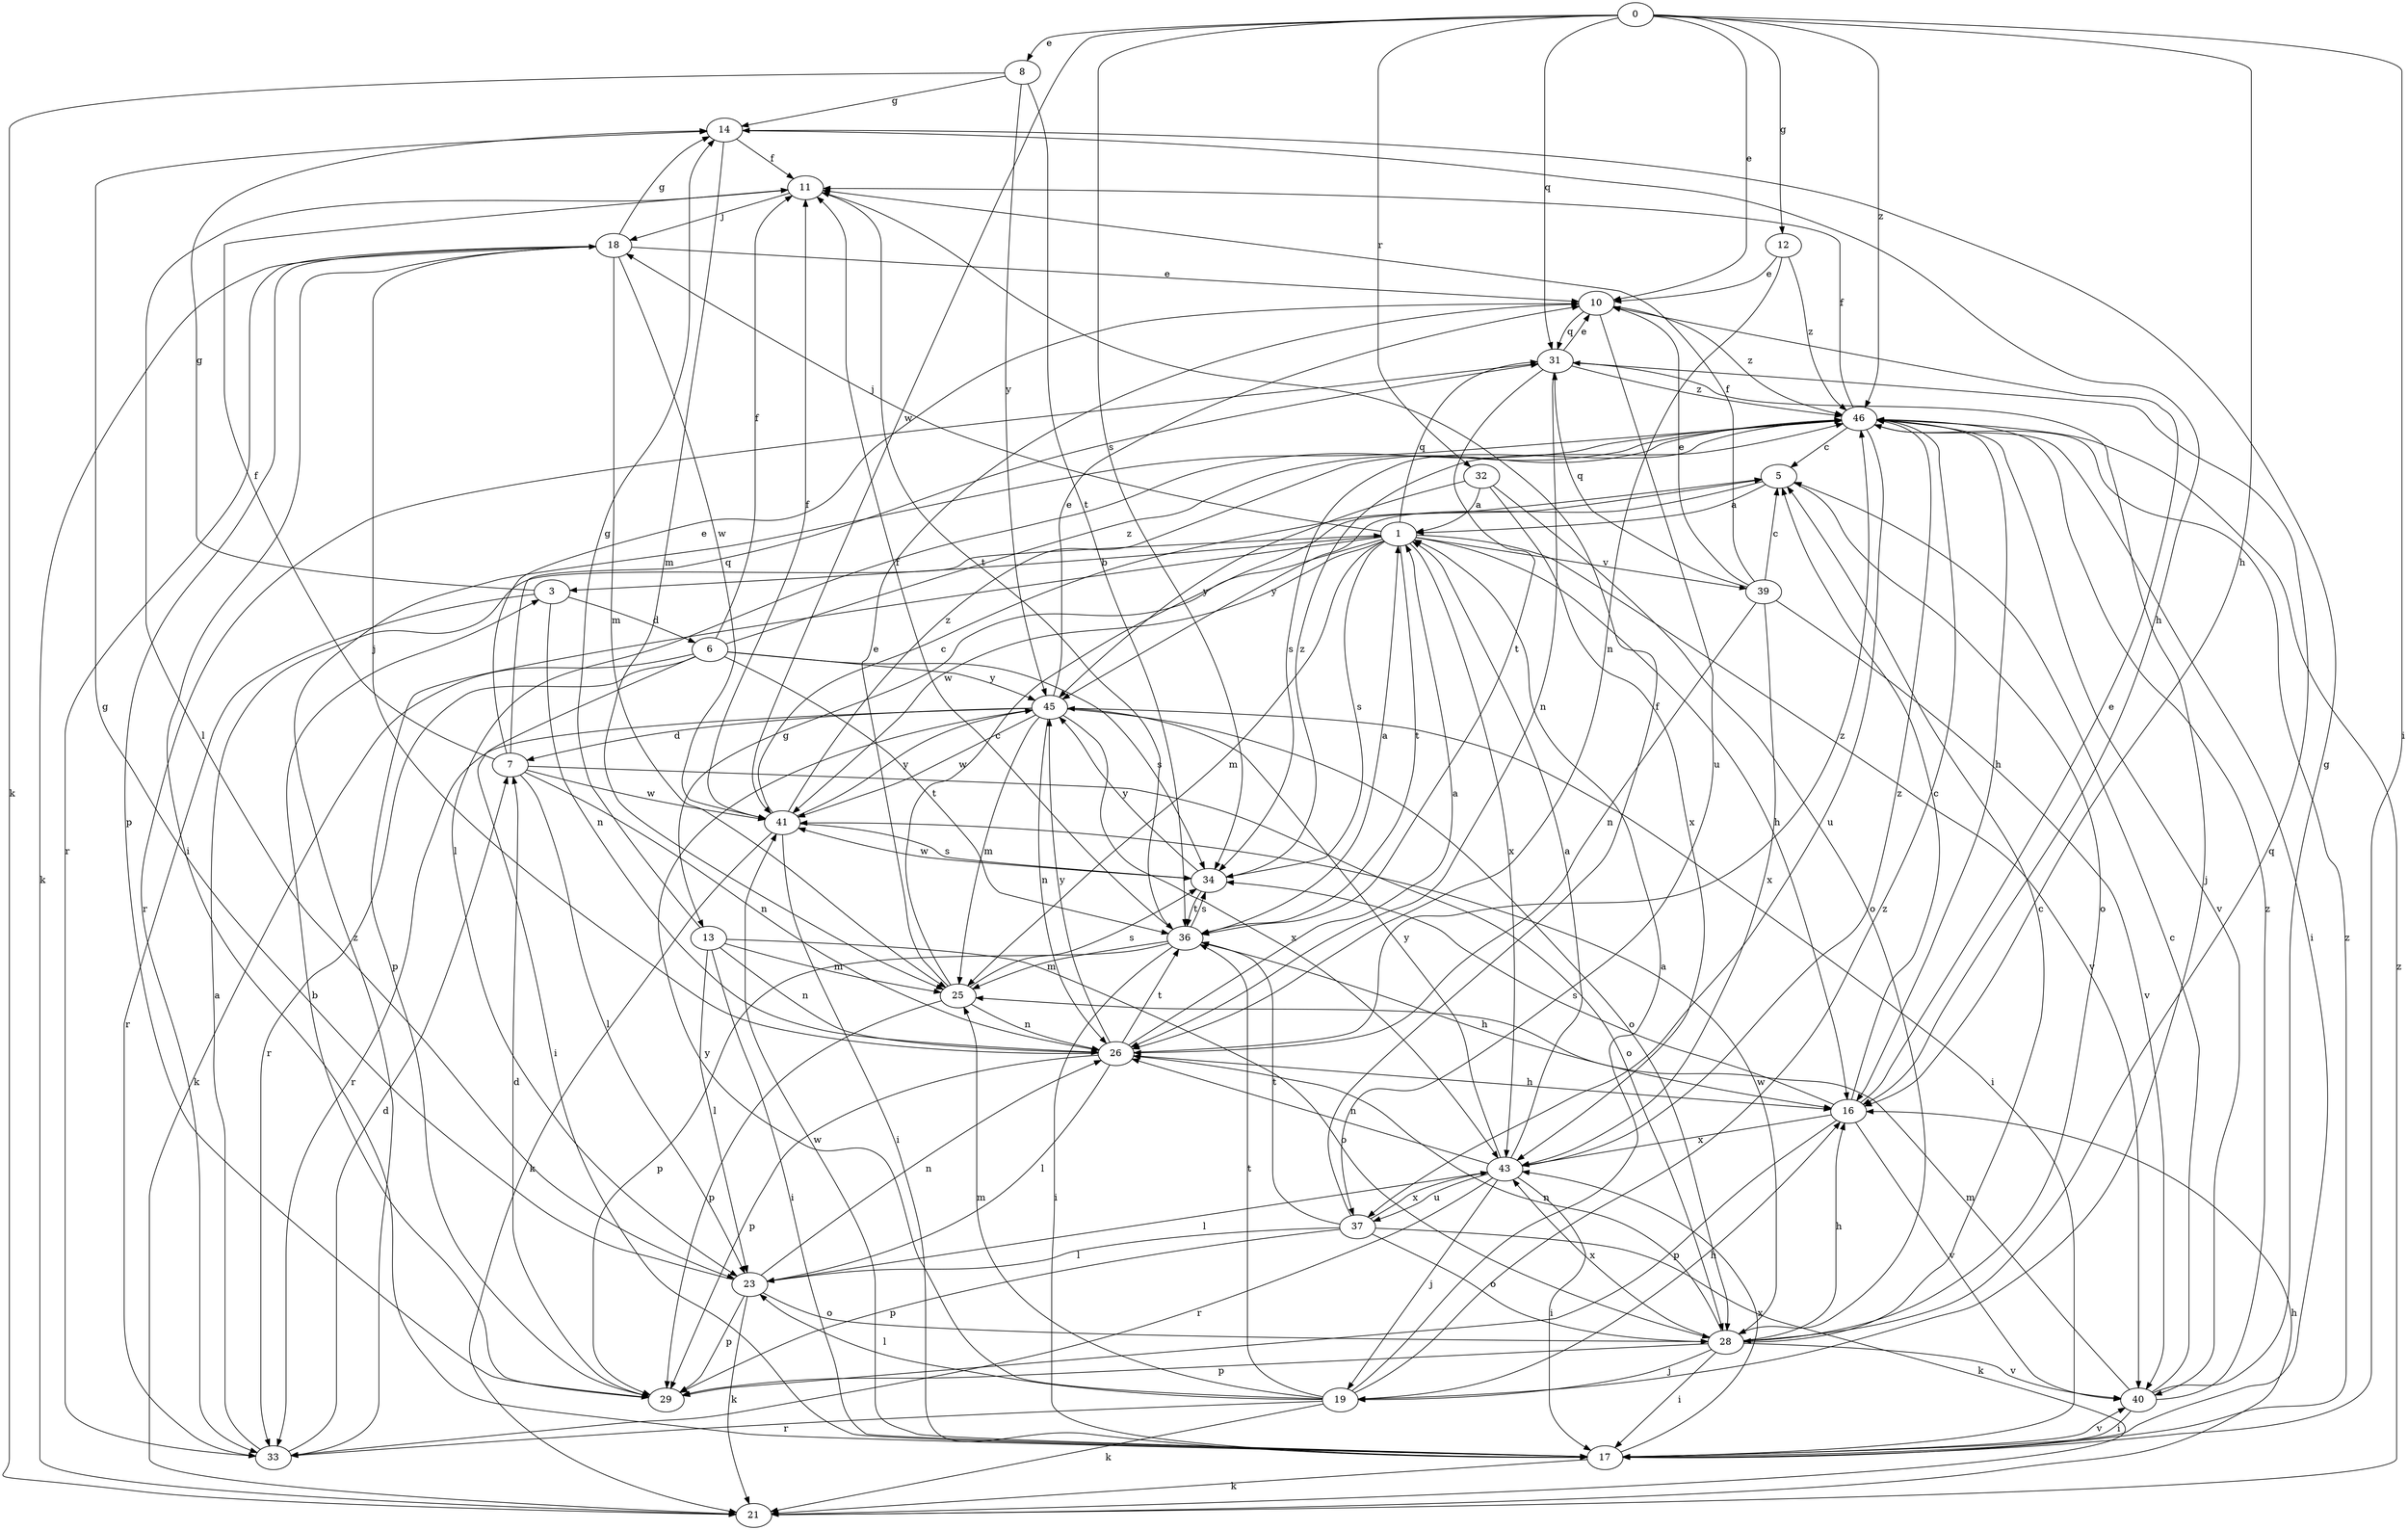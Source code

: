 strict digraph  {
0;
1;
3;
5;
6;
7;
8;
10;
11;
12;
13;
14;
16;
17;
18;
19;
21;
23;
25;
26;
28;
29;
31;
32;
33;
34;
36;
37;
39;
40;
41;
43;
45;
46;
0 -> 8  [label=e];
0 -> 10  [label=e];
0 -> 12  [label=g];
0 -> 16  [label=h];
0 -> 17  [label=i];
0 -> 31  [label=q];
0 -> 32  [label=r];
0 -> 34  [label=s];
0 -> 41  [label=w];
0 -> 46  [label=z];
1 -> 3  [label=b];
1 -> 13  [label=g];
1 -> 16  [label=h];
1 -> 18  [label=j];
1 -> 25  [label=m];
1 -> 29  [label=p];
1 -> 31  [label=q];
1 -> 34  [label=s];
1 -> 36  [label=t];
1 -> 39  [label=v];
1 -> 40  [label=v];
1 -> 41  [label=w];
1 -> 43  [label=x];
3 -> 6  [label=d];
3 -> 14  [label=g];
3 -> 26  [label=n];
3 -> 33  [label=r];
5 -> 1  [label=a];
5 -> 28  [label=o];
5 -> 45  [label=y];
6 -> 11  [label=f];
6 -> 17  [label=i];
6 -> 21  [label=k];
6 -> 33  [label=r];
6 -> 34  [label=s];
6 -> 36  [label=t];
6 -> 45  [label=y];
6 -> 46  [label=z];
7 -> 10  [label=e];
7 -> 11  [label=f];
7 -> 23  [label=l];
7 -> 26  [label=n];
7 -> 28  [label=o];
7 -> 31  [label=q];
7 -> 41  [label=w];
8 -> 14  [label=g];
8 -> 21  [label=k];
8 -> 36  [label=t];
8 -> 45  [label=y];
10 -> 31  [label=q];
10 -> 37  [label=u];
10 -> 46  [label=z];
11 -> 18  [label=j];
11 -> 23  [label=l];
11 -> 36  [label=t];
12 -> 10  [label=e];
12 -> 26  [label=n];
12 -> 46  [label=z];
13 -> 14  [label=g];
13 -> 17  [label=i];
13 -> 23  [label=l];
13 -> 25  [label=m];
13 -> 26  [label=n];
13 -> 28  [label=o];
14 -> 11  [label=f];
14 -> 16  [label=h];
14 -> 25  [label=m];
16 -> 5  [label=c];
16 -> 10  [label=e];
16 -> 29  [label=p];
16 -> 34  [label=s];
16 -> 40  [label=v];
16 -> 43  [label=x];
17 -> 21  [label=k];
17 -> 40  [label=v];
17 -> 41  [label=w];
17 -> 43  [label=x];
17 -> 46  [label=z];
18 -> 10  [label=e];
18 -> 14  [label=g];
18 -> 17  [label=i];
18 -> 21  [label=k];
18 -> 25  [label=m];
18 -> 29  [label=p];
18 -> 33  [label=r];
18 -> 41  [label=w];
19 -> 1  [label=a];
19 -> 16  [label=h];
19 -> 21  [label=k];
19 -> 23  [label=l];
19 -> 25  [label=m];
19 -> 33  [label=r];
19 -> 36  [label=t];
19 -> 45  [label=y];
19 -> 46  [label=z];
21 -> 16  [label=h];
21 -> 46  [label=z];
23 -> 14  [label=g];
23 -> 21  [label=k];
23 -> 26  [label=n];
23 -> 28  [label=o];
23 -> 29  [label=p];
25 -> 5  [label=c];
25 -> 10  [label=e];
25 -> 26  [label=n];
25 -> 29  [label=p];
25 -> 34  [label=s];
26 -> 1  [label=a];
26 -> 16  [label=h];
26 -> 18  [label=j];
26 -> 23  [label=l];
26 -> 29  [label=p];
26 -> 36  [label=t];
26 -> 45  [label=y];
26 -> 46  [label=z];
28 -> 5  [label=c];
28 -> 16  [label=h];
28 -> 17  [label=i];
28 -> 19  [label=j];
28 -> 26  [label=n];
28 -> 29  [label=p];
28 -> 31  [label=q];
28 -> 40  [label=v];
28 -> 41  [label=w];
28 -> 43  [label=x];
29 -> 3  [label=b];
29 -> 7  [label=d];
31 -> 10  [label=e];
31 -> 19  [label=j];
31 -> 26  [label=n];
31 -> 33  [label=r];
31 -> 36  [label=t];
31 -> 46  [label=z];
32 -> 1  [label=a];
32 -> 28  [label=o];
32 -> 43  [label=x];
32 -> 45  [label=y];
33 -> 1  [label=a];
33 -> 7  [label=d];
33 -> 46  [label=z];
34 -> 36  [label=t];
34 -> 41  [label=w];
34 -> 45  [label=y];
34 -> 46  [label=z];
36 -> 1  [label=a];
36 -> 11  [label=f];
36 -> 16  [label=h];
36 -> 17  [label=i];
36 -> 25  [label=m];
36 -> 29  [label=p];
36 -> 34  [label=s];
37 -> 11  [label=f];
37 -> 21  [label=k];
37 -> 23  [label=l];
37 -> 28  [label=o];
37 -> 29  [label=p];
37 -> 36  [label=t];
37 -> 43  [label=x];
39 -> 5  [label=c];
39 -> 10  [label=e];
39 -> 11  [label=f];
39 -> 26  [label=n];
39 -> 31  [label=q];
39 -> 40  [label=v];
39 -> 43  [label=x];
40 -> 5  [label=c];
40 -> 14  [label=g];
40 -> 17  [label=i];
40 -> 25  [label=m];
40 -> 46  [label=z];
41 -> 5  [label=c];
41 -> 11  [label=f];
41 -> 17  [label=i];
41 -> 21  [label=k];
41 -> 34  [label=s];
41 -> 45  [label=y];
41 -> 46  [label=z];
43 -> 1  [label=a];
43 -> 17  [label=i];
43 -> 19  [label=j];
43 -> 23  [label=l];
43 -> 26  [label=n];
43 -> 33  [label=r];
43 -> 37  [label=u];
43 -> 45  [label=y];
43 -> 46  [label=z];
45 -> 7  [label=d];
45 -> 10  [label=e];
45 -> 17  [label=i];
45 -> 25  [label=m];
45 -> 26  [label=n];
45 -> 28  [label=o];
45 -> 33  [label=r];
45 -> 41  [label=w];
45 -> 43  [label=x];
46 -> 5  [label=c];
46 -> 11  [label=f];
46 -> 16  [label=h];
46 -> 17  [label=i];
46 -> 23  [label=l];
46 -> 34  [label=s];
46 -> 37  [label=u];
46 -> 40  [label=v];
}
